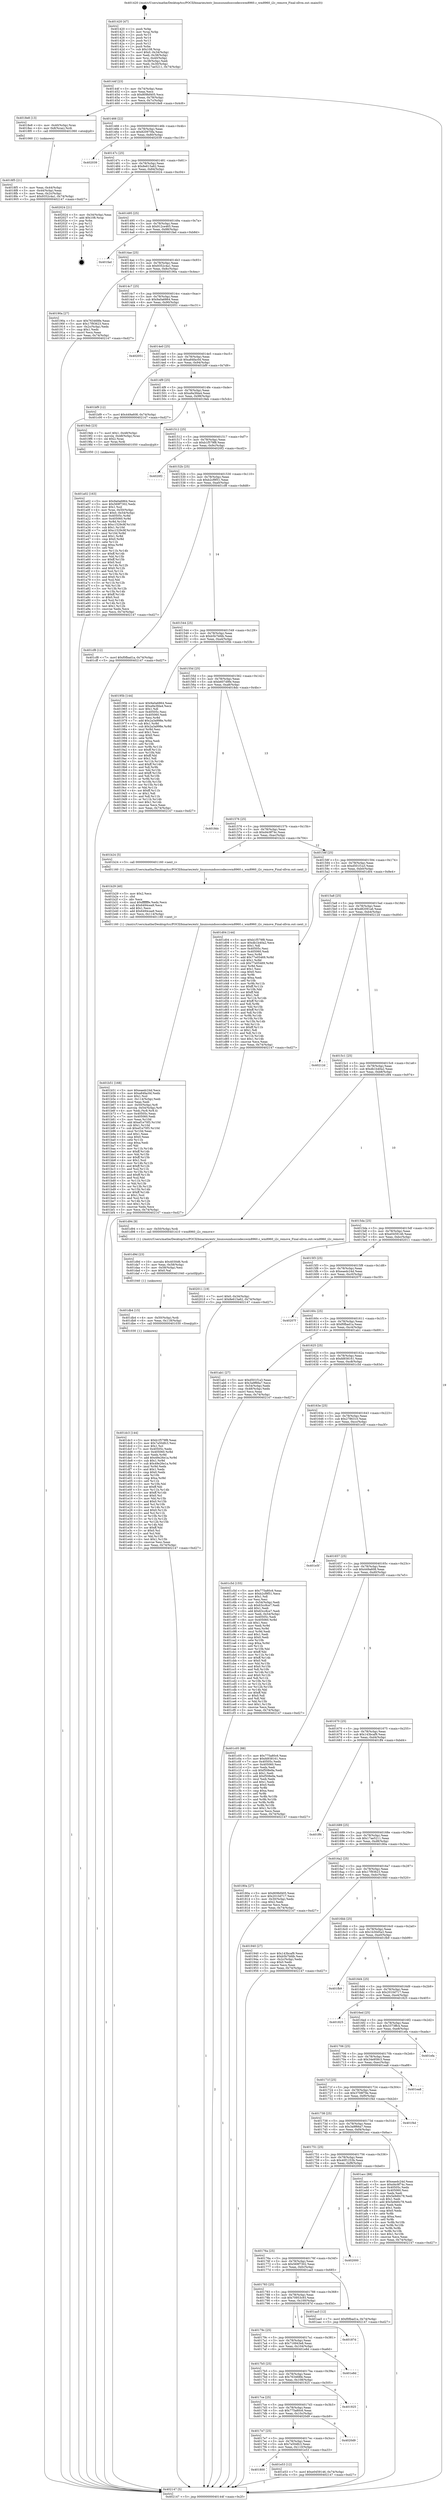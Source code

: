 digraph "0x401420" {
  label = "0x401420 (/mnt/c/Users/mathe/Desktop/tcc/POCII/binaries/extr_linuxsoundsoccodecswm8960.c_wm8960_i2c_remove_Final-ollvm.out::main(0))"
  labelloc = "t"
  node[shape=record]

  Entry [label="",width=0.3,height=0.3,shape=circle,fillcolor=black,style=filled]
  "0x40144f" [label="{
     0x40144f [23]\l
     | [instrs]\l
     &nbsp;&nbsp;0x40144f \<+3\>: mov -0x74(%rbp),%eax\l
     &nbsp;&nbsp;0x401452 \<+2\>: mov %eax,%ecx\l
     &nbsp;&nbsp;0x401454 \<+6\>: sub $0x809bf405,%ecx\l
     &nbsp;&nbsp;0x40145a \<+3\>: mov %eax,-0x78(%rbp)\l
     &nbsp;&nbsp;0x40145d \<+3\>: mov %ecx,-0x7c(%rbp)\l
     &nbsp;&nbsp;0x401460 \<+6\>: je 00000000004018e8 \<main+0x4c8\>\l
  }"]
  "0x4018e8" [label="{
     0x4018e8 [13]\l
     | [instrs]\l
     &nbsp;&nbsp;0x4018e8 \<+4\>: mov -0x40(%rbp),%rax\l
     &nbsp;&nbsp;0x4018ec \<+4\>: mov 0x8(%rax),%rdi\l
     &nbsp;&nbsp;0x4018f0 \<+5\>: call 0000000000401060 \<atoi@plt\>\l
     | [calls]\l
     &nbsp;&nbsp;0x401060 \{1\} (unknown)\l
  }"]
  "0x401466" [label="{
     0x401466 [22]\l
     | [instrs]\l
     &nbsp;&nbsp;0x401466 \<+5\>: jmp 000000000040146b \<main+0x4b\>\l
     &nbsp;&nbsp;0x40146b \<+3\>: mov -0x78(%rbp),%eax\l
     &nbsp;&nbsp;0x40146e \<+5\>: sub $0x820970fa,%eax\l
     &nbsp;&nbsp;0x401473 \<+3\>: mov %eax,-0x80(%rbp)\l
     &nbsp;&nbsp;0x401476 \<+6\>: je 0000000000402039 \<main+0xc19\>\l
  }"]
  Exit [label="",width=0.3,height=0.3,shape=circle,fillcolor=black,style=filled,peripheries=2]
  "0x402039" [label="{
     0x402039\l
  }", style=dashed]
  "0x40147c" [label="{
     0x40147c [25]\l
     | [instrs]\l
     &nbsp;&nbsp;0x40147c \<+5\>: jmp 0000000000401481 \<main+0x61\>\l
     &nbsp;&nbsp;0x401481 \<+3\>: mov -0x78(%rbp),%eax\l
     &nbsp;&nbsp;0x401484 \<+5\>: sub $0x8e615a62,%eax\l
     &nbsp;&nbsp;0x401489 \<+6\>: mov %eax,-0x84(%rbp)\l
     &nbsp;&nbsp;0x40148f \<+6\>: je 0000000000402024 \<main+0xc04\>\l
  }"]
  "0x401800" [label="{
     0x401800\l
  }", style=dashed]
  "0x402024" [label="{
     0x402024 [21]\l
     | [instrs]\l
     &nbsp;&nbsp;0x402024 \<+3\>: mov -0x34(%rbp),%eax\l
     &nbsp;&nbsp;0x402027 \<+7\>: add $0x108,%rsp\l
     &nbsp;&nbsp;0x40202e \<+1\>: pop %rbx\l
     &nbsp;&nbsp;0x40202f \<+2\>: pop %r12\l
     &nbsp;&nbsp;0x402031 \<+2\>: pop %r13\l
     &nbsp;&nbsp;0x402033 \<+2\>: pop %r14\l
     &nbsp;&nbsp;0x402035 \<+2\>: pop %r15\l
     &nbsp;&nbsp;0x402037 \<+1\>: pop %rbp\l
     &nbsp;&nbsp;0x402038 \<+1\>: ret\l
  }"]
  "0x401495" [label="{
     0x401495 [25]\l
     | [instrs]\l
     &nbsp;&nbsp;0x401495 \<+5\>: jmp 000000000040149a \<main+0x7a\>\l
     &nbsp;&nbsp;0x40149a \<+3\>: mov -0x78(%rbp),%eax\l
     &nbsp;&nbsp;0x40149d \<+5\>: sub $0x912ce465,%eax\l
     &nbsp;&nbsp;0x4014a2 \<+6\>: mov %eax,-0x88(%rbp)\l
     &nbsp;&nbsp;0x4014a8 \<+6\>: je 0000000000401fad \<main+0xb8d\>\l
  }"]
  "0x401e53" [label="{
     0x401e53 [12]\l
     | [instrs]\l
     &nbsp;&nbsp;0x401e53 \<+7\>: movl $0xe0459146,-0x74(%rbp)\l
     &nbsp;&nbsp;0x401e5a \<+5\>: jmp 0000000000402147 \<main+0xd27\>\l
  }"]
  "0x401fad" [label="{
     0x401fad\l
  }", style=dashed]
  "0x4014ae" [label="{
     0x4014ae [25]\l
     | [instrs]\l
     &nbsp;&nbsp;0x4014ae \<+5\>: jmp 00000000004014b3 \<main+0x93\>\l
     &nbsp;&nbsp;0x4014b3 \<+3\>: mov -0x78(%rbp),%eax\l
     &nbsp;&nbsp;0x4014b6 \<+5\>: sub $0x9352c4a1,%eax\l
     &nbsp;&nbsp;0x4014bb \<+6\>: mov %eax,-0x8c(%rbp)\l
     &nbsp;&nbsp;0x4014c1 \<+6\>: je 000000000040190a \<main+0x4ea\>\l
  }"]
  "0x4017e7" [label="{
     0x4017e7 [25]\l
     | [instrs]\l
     &nbsp;&nbsp;0x4017e7 \<+5\>: jmp 00000000004017ec \<main+0x3cc\>\l
     &nbsp;&nbsp;0x4017ec \<+3\>: mov -0x78(%rbp),%eax\l
     &nbsp;&nbsp;0x4017ef \<+5\>: sub $0x7a50dfc3,%eax\l
     &nbsp;&nbsp;0x4017f4 \<+6\>: mov %eax,-0x110(%rbp)\l
     &nbsp;&nbsp;0x4017fa \<+6\>: je 0000000000401e53 \<main+0xa33\>\l
  }"]
  "0x40190a" [label="{
     0x40190a [27]\l
     | [instrs]\l
     &nbsp;&nbsp;0x40190a \<+5\>: mov $0x763468fe,%eax\l
     &nbsp;&nbsp;0x40190f \<+5\>: mov $0x17f93623,%ecx\l
     &nbsp;&nbsp;0x401914 \<+3\>: mov -0x2c(%rbp),%edx\l
     &nbsp;&nbsp;0x401917 \<+3\>: cmp $0x1,%edx\l
     &nbsp;&nbsp;0x40191a \<+3\>: cmovl %ecx,%eax\l
     &nbsp;&nbsp;0x40191d \<+3\>: mov %eax,-0x74(%rbp)\l
     &nbsp;&nbsp;0x401920 \<+5\>: jmp 0000000000402147 \<main+0xd27\>\l
  }"]
  "0x4014c7" [label="{
     0x4014c7 [25]\l
     | [instrs]\l
     &nbsp;&nbsp;0x4014c7 \<+5\>: jmp 00000000004014cc \<main+0xac\>\l
     &nbsp;&nbsp;0x4014cc \<+3\>: mov -0x78(%rbp),%eax\l
     &nbsp;&nbsp;0x4014cf \<+5\>: sub $0x9a0a6864,%eax\l
     &nbsp;&nbsp;0x4014d4 \<+6\>: mov %eax,-0x90(%rbp)\l
     &nbsp;&nbsp;0x4014da \<+6\>: je 0000000000402051 \<main+0xc31\>\l
  }"]
  "0x4020d9" [label="{
     0x4020d9\l
  }", style=dashed]
  "0x402051" [label="{
     0x402051\l
  }", style=dashed]
  "0x4014e0" [label="{
     0x4014e0 [25]\l
     | [instrs]\l
     &nbsp;&nbsp;0x4014e0 \<+5\>: jmp 00000000004014e5 \<main+0xc5\>\l
     &nbsp;&nbsp;0x4014e5 \<+3\>: mov -0x78(%rbp),%eax\l
     &nbsp;&nbsp;0x4014e8 \<+5\>: sub $0xa84fac0d,%eax\l
     &nbsp;&nbsp;0x4014ed \<+6\>: mov %eax,-0x94(%rbp)\l
     &nbsp;&nbsp;0x4014f3 \<+6\>: je 0000000000401bf9 \<main+0x7d9\>\l
  }"]
  "0x4017ce" [label="{
     0x4017ce [25]\l
     | [instrs]\l
     &nbsp;&nbsp;0x4017ce \<+5\>: jmp 00000000004017d3 \<main+0x3b3\>\l
     &nbsp;&nbsp;0x4017d3 \<+3\>: mov -0x78(%rbp),%eax\l
     &nbsp;&nbsp;0x4017d6 \<+5\>: sub $0x775a80c6,%eax\l
     &nbsp;&nbsp;0x4017db \<+6\>: mov %eax,-0x10c(%rbp)\l
     &nbsp;&nbsp;0x4017e1 \<+6\>: je 00000000004020d9 \<main+0xcb9\>\l
  }"]
  "0x401bf9" [label="{
     0x401bf9 [12]\l
     | [instrs]\l
     &nbsp;&nbsp;0x401bf9 \<+7\>: movl $0x449a608,-0x74(%rbp)\l
     &nbsp;&nbsp;0x401c00 \<+5\>: jmp 0000000000402147 \<main+0xd27\>\l
  }"]
  "0x4014f9" [label="{
     0x4014f9 [25]\l
     | [instrs]\l
     &nbsp;&nbsp;0x4014f9 \<+5\>: jmp 00000000004014fe \<main+0xde\>\l
     &nbsp;&nbsp;0x4014fe \<+3\>: mov -0x78(%rbp),%eax\l
     &nbsp;&nbsp;0x401501 \<+5\>: sub $0xa9a3fda4,%eax\l
     &nbsp;&nbsp;0x401506 \<+6\>: mov %eax,-0x98(%rbp)\l
     &nbsp;&nbsp;0x40150c \<+6\>: je 00000000004019eb \<main+0x5cb\>\l
  }"]
  "0x401925" [label="{
     0x401925\l
  }", style=dashed]
  "0x4019eb" [label="{
     0x4019eb [23]\l
     | [instrs]\l
     &nbsp;&nbsp;0x4019eb \<+7\>: movl $0x1,-0x48(%rbp)\l
     &nbsp;&nbsp;0x4019f2 \<+4\>: movslq -0x48(%rbp),%rax\l
     &nbsp;&nbsp;0x4019f6 \<+4\>: shl $0x2,%rax\l
     &nbsp;&nbsp;0x4019fa \<+3\>: mov %rax,%rdi\l
     &nbsp;&nbsp;0x4019fd \<+5\>: call 0000000000401050 \<malloc@plt\>\l
     | [calls]\l
     &nbsp;&nbsp;0x401050 \{1\} (unknown)\l
  }"]
  "0x401512" [label="{
     0x401512 [25]\l
     | [instrs]\l
     &nbsp;&nbsp;0x401512 \<+5\>: jmp 0000000000401517 \<main+0xf7\>\l
     &nbsp;&nbsp;0x401517 \<+3\>: mov -0x78(%rbp),%eax\l
     &nbsp;&nbsp;0x40151a \<+5\>: sub $0xb1f579f8,%eax\l
     &nbsp;&nbsp;0x40151f \<+6\>: mov %eax,-0x9c(%rbp)\l
     &nbsp;&nbsp;0x401525 \<+6\>: je 00000000004020f2 \<main+0xcd2\>\l
  }"]
  "0x4017b5" [label="{
     0x4017b5 [25]\l
     | [instrs]\l
     &nbsp;&nbsp;0x4017b5 \<+5\>: jmp 00000000004017ba \<main+0x39a\>\l
     &nbsp;&nbsp;0x4017ba \<+3\>: mov -0x78(%rbp),%eax\l
     &nbsp;&nbsp;0x4017bd \<+5\>: sub $0x763468fe,%eax\l
     &nbsp;&nbsp;0x4017c2 \<+6\>: mov %eax,-0x108(%rbp)\l
     &nbsp;&nbsp;0x4017c8 \<+6\>: je 0000000000401925 \<main+0x505\>\l
  }"]
  "0x4020f2" [label="{
     0x4020f2\l
  }", style=dashed]
  "0x40152b" [label="{
     0x40152b [25]\l
     | [instrs]\l
     &nbsp;&nbsp;0x40152b \<+5\>: jmp 0000000000401530 \<main+0x110\>\l
     &nbsp;&nbsp;0x401530 \<+3\>: mov -0x78(%rbp),%eax\l
     &nbsp;&nbsp;0x401533 \<+5\>: sub $0xb2cf9f51,%eax\l
     &nbsp;&nbsp;0x401538 \<+6\>: mov %eax,-0xa0(%rbp)\l
     &nbsp;&nbsp;0x40153e \<+6\>: je 0000000000401cf8 \<main+0x8d8\>\l
  }"]
  "0x401e8d" [label="{
     0x401e8d\l
  }", style=dashed]
  "0x401cf8" [label="{
     0x401cf8 [12]\l
     | [instrs]\l
     &nbsp;&nbsp;0x401cf8 \<+7\>: movl $0xf0fbad1a,-0x74(%rbp)\l
     &nbsp;&nbsp;0x401cff \<+5\>: jmp 0000000000402147 \<main+0xd27\>\l
  }"]
  "0x401544" [label="{
     0x401544 [25]\l
     | [instrs]\l
     &nbsp;&nbsp;0x401544 \<+5\>: jmp 0000000000401549 \<main+0x129\>\l
     &nbsp;&nbsp;0x401549 \<+3\>: mov -0x78(%rbp),%eax\l
     &nbsp;&nbsp;0x40154c \<+5\>: sub $0xb5b7bfdb,%eax\l
     &nbsp;&nbsp;0x401551 \<+6\>: mov %eax,-0xa4(%rbp)\l
     &nbsp;&nbsp;0x401557 \<+6\>: je 000000000040195b \<main+0x53b\>\l
  }"]
  "0x40179c" [label="{
     0x40179c [25]\l
     | [instrs]\l
     &nbsp;&nbsp;0x40179c \<+5\>: jmp 00000000004017a1 \<main+0x381\>\l
     &nbsp;&nbsp;0x4017a1 \<+3\>: mov -0x78(%rbp),%eax\l
     &nbsp;&nbsp;0x4017a4 \<+5\>: sub $0x716943e8,%eax\l
     &nbsp;&nbsp;0x4017a9 \<+6\>: mov %eax,-0x104(%rbp)\l
     &nbsp;&nbsp;0x4017af \<+6\>: je 0000000000401e8d \<main+0xa6d\>\l
  }"]
  "0x40195b" [label="{
     0x40195b [144]\l
     | [instrs]\l
     &nbsp;&nbsp;0x40195b \<+5\>: mov $0x9a0a6864,%eax\l
     &nbsp;&nbsp;0x401960 \<+5\>: mov $0xa9a3fda4,%ecx\l
     &nbsp;&nbsp;0x401965 \<+2\>: mov $0x1,%dl\l
     &nbsp;&nbsp;0x401967 \<+7\>: mov 0x40505c,%esi\l
     &nbsp;&nbsp;0x40196e \<+7\>: mov 0x405060,%edi\l
     &nbsp;&nbsp;0x401975 \<+3\>: mov %esi,%r8d\l
     &nbsp;&nbsp;0x401978 \<+7\>: add $0x2a3a998e,%r8d\l
     &nbsp;&nbsp;0x40197f \<+4\>: sub $0x1,%r8d\l
     &nbsp;&nbsp;0x401983 \<+7\>: sub $0x2a3a998e,%r8d\l
     &nbsp;&nbsp;0x40198a \<+4\>: imul %r8d,%esi\l
     &nbsp;&nbsp;0x40198e \<+3\>: and $0x1,%esi\l
     &nbsp;&nbsp;0x401991 \<+3\>: cmp $0x0,%esi\l
     &nbsp;&nbsp;0x401994 \<+4\>: sete %r9b\l
     &nbsp;&nbsp;0x401998 \<+3\>: cmp $0xa,%edi\l
     &nbsp;&nbsp;0x40199b \<+4\>: setl %r10b\l
     &nbsp;&nbsp;0x40199f \<+3\>: mov %r9b,%r11b\l
     &nbsp;&nbsp;0x4019a2 \<+4\>: xor $0xff,%r11b\l
     &nbsp;&nbsp;0x4019a6 \<+3\>: mov %r10b,%bl\l
     &nbsp;&nbsp;0x4019a9 \<+3\>: xor $0xff,%bl\l
     &nbsp;&nbsp;0x4019ac \<+3\>: xor $0x1,%dl\l
     &nbsp;&nbsp;0x4019af \<+3\>: mov %r11b,%r14b\l
     &nbsp;&nbsp;0x4019b2 \<+4\>: and $0xff,%r14b\l
     &nbsp;&nbsp;0x4019b6 \<+3\>: and %dl,%r9b\l
     &nbsp;&nbsp;0x4019b9 \<+3\>: mov %bl,%r15b\l
     &nbsp;&nbsp;0x4019bc \<+4\>: and $0xff,%r15b\l
     &nbsp;&nbsp;0x4019c0 \<+3\>: and %dl,%r10b\l
     &nbsp;&nbsp;0x4019c3 \<+3\>: or %r9b,%r14b\l
     &nbsp;&nbsp;0x4019c6 \<+3\>: or %r10b,%r15b\l
     &nbsp;&nbsp;0x4019c9 \<+3\>: xor %r15b,%r14b\l
     &nbsp;&nbsp;0x4019cc \<+3\>: or %bl,%r11b\l
     &nbsp;&nbsp;0x4019cf \<+4\>: xor $0xff,%r11b\l
     &nbsp;&nbsp;0x4019d3 \<+3\>: or $0x1,%dl\l
     &nbsp;&nbsp;0x4019d6 \<+3\>: and %dl,%r11b\l
     &nbsp;&nbsp;0x4019d9 \<+3\>: or %r11b,%r14b\l
     &nbsp;&nbsp;0x4019dc \<+4\>: test $0x1,%r14b\l
     &nbsp;&nbsp;0x4019e0 \<+3\>: cmovne %ecx,%eax\l
     &nbsp;&nbsp;0x4019e3 \<+3\>: mov %eax,-0x74(%rbp)\l
     &nbsp;&nbsp;0x4019e6 \<+5\>: jmp 0000000000402147 \<main+0xd27\>\l
  }"]
  "0x40155d" [label="{
     0x40155d [25]\l
     | [instrs]\l
     &nbsp;&nbsp;0x40155d \<+5\>: jmp 0000000000401562 \<main+0x142\>\l
     &nbsp;&nbsp;0x401562 \<+3\>: mov -0x78(%rbp),%eax\l
     &nbsp;&nbsp;0x401565 \<+5\>: sub $0xb607d9fe,%eax\l
     &nbsp;&nbsp;0x40156a \<+6\>: mov %eax,-0xa8(%rbp)\l
     &nbsp;&nbsp;0x401570 \<+6\>: je 00000000004018dc \<main+0x4bc\>\l
  }"]
  "0x40187d" [label="{
     0x40187d\l
  }", style=dashed]
  "0x4018dc" [label="{
     0x4018dc\l
  }", style=dashed]
  "0x401576" [label="{
     0x401576 [25]\l
     | [instrs]\l
     &nbsp;&nbsp;0x401576 \<+5\>: jmp 000000000040157b \<main+0x15b\>\l
     &nbsp;&nbsp;0x40157b \<+3\>: mov -0x78(%rbp),%eax\l
     &nbsp;&nbsp;0x40157e \<+5\>: sub $0xd4c9f74c,%eax\l
     &nbsp;&nbsp;0x401583 \<+6\>: mov %eax,-0xac(%rbp)\l
     &nbsp;&nbsp;0x401589 \<+6\>: je 0000000000401b24 \<main+0x704\>\l
  }"]
  "0x401dc3" [label="{
     0x401dc3 [144]\l
     | [instrs]\l
     &nbsp;&nbsp;0x401dc3 \<+5\>: mov $0xb1f579f8,%eax\l
     &nbsp;&nbsp;0x401dc8 \<+5\>: mov $0x7a50dfc3,%esi\l
     &nbsp;&nbsp;0x401dcd \<+2\>: mov $0x1,%cl\l
     &nbsp;&nbsp;0x401dcf \<+7\>: mov 0x40505c,%edx\l
     &nbsp;&nbsp;0x401dd6 \<+8\>: mov 0x405060,%r8d\l
     &nbsp;&nbsp;0x401dde \<+3\>: mov %edx,%r9d\l
     &nbsp;&nbsp;0x401de1 \<+7\>: add $0x49e26e1a,%r9d\l
     &nbsp;&nbsp;0x401de8 \<+4\>: sub $0x1,%r9d\l
     &nbsp;&nbsp;0x401dec \<+7\>: sub $0x49e26e1a,%r9d\l
     &nbsp;&nbsp;0x401df3 \<+4\>: imul %r9d,%edx\l
     &nbsp;&nbsp;0x401df7 \<+3\>: and $0x1,%edx\l
     &nbsp;&nbsp;0x401dfa \<+3\>: cmp $0x0,%edx\l
     &nbsp;&nbsp;0x401dfd \<+4\>: sete %r10b\l
     &nbsp;&nbsp;0x401e01 \<+4\>: cmp $0xa,%r8d\l
     &nbsp;&nbsp;0x401e05 \<+4\>: setl %r11b\l
     &nbsp;&nbsp;0x401e09 \<+3\>: mov %r10b,%bl\l
     &nbsp;&nbsp;0x401e0c \<+3\>: xor $0xff,%bl\l
     &nbsp;&nbsp;0x401e0f \<+3\>: mov %r11b,%r14b\l
     &nbsp;&nbsp;0x401e12 \<+4\>: xor $0xff,%r14b\l
     &nbsp;&nbsp;0x401e16 \<+3\>: xor $0x0,%cl\l
     &nbsp;&nbsp;0x401e19 \<+3\>: mov %bl,%r15b\l
     &nbsp;&nbsp;0x401e1c \<+4\>: and $0x0,%r15b\l
     &nbsp;&nbsp;0x401e20 \<+3\>: and %cl,%r10b\l
     &nbsp;&nbsp;0x401e23 \<+3\>: mov %r14b,%r12b\l
     &nbsp;&nbsp;0x401e26 \<+4\>: and $0x0,%r12b\l
     &nbsp;&nbsp;0x401e2a \<+3\>: and %cl,%r11b\l
     &nbsp;&nbsp;0x401e2d \<+3\>: or %r10b,%r15b\l
     &nbsp;&nbsp;0x401e30 \<+3\>: or %r11b,%r12b\l
     &nbsp;&nbsp;0x401e33 \<+3\>: xor %r12b,%r15b\l
     &nbsp;&nbsp;0x401e36 \<+3\>: or %r14b,%bl\l
     &nbsp;&nbsp;0x401e39 \<+3\>: xor $0xff,%bl\l
     &nbsp;&nbsp;0x401e3c \<+3\>: or $0x0,%cl\l
     &nbsp;&nbsp;0x401e3f \<+2\>: and %cl,%bl\l
     &nbsp;&nbsp;0x401e41 \<+3\>: or %bl,%r15b\l
     &nbsp;&nbsp;0x401e44 \<+4\>: test $0x1,%r15b\l
     &nbsp;&nbsp;0x401e48 \<+3\>: cmovne %esi,%eax\l
     &nbsp;&nbsp;0x401e4b \<+3\>: mov %eax,-0x74(%rbp)\l
     &nbsp;&nbsp;0x401e4e \<+5\>: jmp 0000000000402147 \<main+0xd27\>\l
  }"]
  "0x401b24" [label="{
     0x401b24 [5]\l
     | [instrs]\l
     &nbsp;&nbsp;0x401b24 \<+5\>: call 0000000000401160 \<next_i\>\l
     | [calls]\l
     &nbsp;&nbsp;0x401160 \{1\} (/mnt/c/Users/mathe/Desktop/tcc/POCII/binaries/extr_linuxsoundsoccodecswm8960.c_wm8960_i2c_remove_Final-ollvm.out::next_i)\l
  }"]
  "0x40158f" [label="{
     0x40158f [25]\l
     | [instrs]\l
     &nbsp;&nbsp;0x40158f \<+5\>: jmp 0000000000401594 \<main+0x174\>\l
     &nbsp;&nbsp;0x401594 \<+3\>: mov -0x78(%rbp),%eax\l
     &nbsp;&nbsp;0x401597 \<+5\>: sub $0xd501f1a3,%eax\l
     &nbsp;&nbsp;0x40159c \<+6\>: mov %eax,-0xb0(%rbp)\l
     &nbsp;&nbsp;0x4015a2 \<+6\>: je 0000000000401d04 \<main+0x8e4\>\l
  }"]
  "0x401db4" [label="{
     0x401db4 [15]\l
     | [instrs]\l
     &nbsp;&nbsp;0x401db4 \<+4\>: mov -0x50(%rbp),%rdi\l
     &nbsp;&nbsp;0x401db8 \<+6\>: mov %eax,-0x118(%rbp)\l
     &nbsp;&nbsp;0x401dbe \<+5\>: call 0000000000401030 \<free@plt\>\l
     | [calls]\l
     &nbsp;&nbsp;0x401030 \{1\} (unknown)\l
  }"]
  "0x401d04" [label="{
     0x401d04 [144]\l
     | [instrs]\l
     &nbsp;&nbsp;0x401d04 \<+5\>: mov $0xb1f579f8,%eax\l
     &nbsp;&nbsp;0x401d09 \<+5\>: mov $0xdb1b40a2,%ecx\l
     &nbsp;&nbsp;0x401d0e \<+2\>: mov $0x1,%dl\l
     &nbsp;&nbsp;0x401d10 \<+7\>: mov 0x40505c,%esi\l
     &nbsp;&nbsp;0x401d17 \<+7\>: mov 0x405060,%edi\l
     &nbsp;&nbsp;0x401d1e \<+3\>: mov %esi,%r8d\l
     &nbsp;&nbsp;0x401d21 \<+7\>: add $0x77e05469,%r8d\l
     &nbsp;&nbsp;0x401d28 \<+4\>: sub $0x1,%r8d\l
     &nbsp;&nbsp;0x401d2c \<+7\>: sub $0x77e05469,%r8d\l
     &nbsp;&nbsp;0x401d33 \<+4\>: imul %r8d,%esi\l
     &nbsp;&nbsp;0x401d37 \<+3\>: and $0x1,%esi\l
     &nbsp;&nbsp;0x401d3a \<+3\>: cmp $0x0,%esi\l
     &nbsp;&nbsp;0x401d3d \<+4\>: sete %r9b\l
     &nbsp;&nbsp;0x401d41 \<+3\>: cmp $0xa,%edi\l
     &nbsp;&nbsp;0x401d44 \<+4\>: setl %r10b\l
     &nbsp;&nbsp;0x401d48 \<+3\>: mov %r9b,%r11b\l
     &nbsp;&nbsp;0x401d4b \<+4\>: xor $0xff,%r11b\l
     &nbsp;&nbsp;0x401d4f \<+3\>: mov %r10b,%bl\l
     &nbsp;&nbsp;0x401d52 \<+3\>: xor $0xff,%bl\l
     &nbsp;&nbsp;0x401d55 \<+3\>: xor $0x1,%dl\l
     &nbsp;&nbsp;0x401d58 \<+3\>: mov %r11b,%r14b\l
     &nbsp;&nbsp;0x401d5b \<+4\>: and $0xff,%r14b\l
     &nbsp;&nbsp;0x401d5f \<+3\>: and %dl,%r9b\l
     &nbsp;&nbsp;0x401d62 \<+3\>: mov %bl,%r15b\l
     &nbsp;&nbsp;0x401d65 \<+4\>: and $0xff,%r15b\l
     &nbsp;&nbsp;0x401d69 \<+3\>: and %dl,%r10b\l
     &nbsp;&nbsp;0x401d6c \<+3\>: or %r9b,%r14b\l
     &nbsp;&nbsp;0x401d6f \<+3\>: or %r10b,%r15b\l
     &nbsp;&nbsp;0x401d72 \<+3\>: xor %r15b,%r14b\l
     &nbsp;&nbsp;0x401d75 \<+3\>: or %bl,%r11b\l
     &nbsp;&nbsp;0x401d78 \<+4\>: xor $0xff,%r11b\l
     &nbsp;&nbsp;0x401d7c \<+3\>: or $0x1,%dl\l
     &nbsp;&nbsp;0x401d7f \<+3\>: and %dl,%r11b\l
     &nbsp;&nbsp;0x401d82 \<+3\>: or %r11b,%r14b\l
     &nbsp;&nbsp;0x401d85 \<+4\>: test $0x1,%r14b\l
     &nbsp;&nbsp;0x401d89 \<+3\>: cmovne %ecx,%eax\l
     &nbsp;&nbsp;0x401d8c \<+3\>: mov %eax,-0x74(%rbp)\l
     &nbsp;&nbsp;0x401d8f \<+5\>: jmp 0000000000402147 \<main+0xd27\>\l
  }"]
  "0x4015a8" [label="{
     0x4015a8 [25]\l
     | [instrs]\l
     &nbsp;&nbsp;0x4015a8 \<+5\>: jmp 00000000004015ad \<main+0x18d\>\l
     &nbsp;&nbsp;0x4015ad \<+3\>: mov -0x78(%rbp),%eax\l
     &nbsp;&nbsp;0x4015b0 \<+5\>: sub $0xd82091a6,%eax\l
     &nbsp;&nbsp;0x4015b5 \<+6\>: mov %eax,-0xb4(%rbp)\l
     &nbsp;&nbsp;0x4015bb \<+6\>: je 000000000040212d \<main+0xd0d\>\l
  }"]
  "0x401d9d" [label="{
     0x401d9d [23]\l
     | [instrs]\l
     &nbsp;&nbsp;0x401d9d \<+10\>: movabs $0x4030d6,%rdi\l
     &nbsp;&nbsp;0x401da7 \<+3\>: mov %eax,-0x58(%rbp)\l
     &nbsp;&nbsp;0x401daa \<+3\>: mov -0x58(%rbp),%esi\l
     &nbsp;&nbsp;0x401dad \<+2\>: mov $0x0,%al\l
     &nbsp;&nbsp;0x401daf \<+5\>: call 0000000000401040 \<printf@plt\>\l
     | [calls]\l
     &nbsp;&nbsp;0x401040 \{1\} (unknown)\l
  }"]
  "0x40212d" [label="{
     0x40212d\l
  }", style=dashed]
  "0x4015c1" [label="{
     0x4015c1 [25]\l
     | [instrs]\l
     &nbsp;&nbsp;0x4015c1 \<+5\>: jmp 00000000004015c6 \<main+0x1a6\>\l
     &nbsp;&nbsp;0x4015c6 \<+3\>: mov -0x78(%rbp),%eax\l
     &nbsp;&nbsp;0x4015c9 \<+5\>: sub $0xdb1b40a2,%eax\l
     &nbsp;&nbsp;0x4015ce \<+6\>: mov %eax,-0xb8(%rbp)\l
     &nbsp;&nbsp;0x4015d4 \<+6\>: je 0000000000401d94 \<main+0x974\>\l
  }"]
  "0x401b51" [label="{
     0x401b51 [168]\l
     | [instrs]\l
     &nbsp;&nbsp;0x401b51 \<+5\>: mov $0xeaedc24d,%ecx\l
     &nbsp;&nbsp;0x401b56 \<+5\>: mov $0xa84fac0d,%edx\l
     &nbsp;&nbsp;0x401b5b \<+3\>: mov $0x1,%sil\l
     &nbsp;&nbsp;0x401b5e \<+6\>: mov -0x114(%rbp),%edi\l
     &nbsp;&nbsp;0x401b64 \<+3\>: imul %eax,%edi\l
     &nbsp;&nbsp;0x401b67 \<+4\>: mov -0x50(%rbp),%r8\l
     &nbsp;&nbsp;0x401b6b \<+4\>: movslq -0x54(%rbp),%r9\l
     &nbsp;&nbsp;0x401b6f \<+4\>: mov %edi,(%r8,%r9,4)\l
     &nbsp;&nbsp;0x401b73 \<+7\>: mov 0x40505c,%eax\l
     &nbsp;&nbsp;0x401b7a \<+7\>: mov 0x405060,%edi\l
     &nbsp;&nbsp;0x401b81 \<+3\>: mov %eax,%r10d\l
     &nbsp;&nbsp;0x401b84 \<+7\>: add $0xef1e70f3,%r10d\l
     &nbsp;&nbsp;0x401b8b \<+4\>: sub $0x1,%r10d\l
     &nbsp;&nbsp;0x401b8f \<+7\>: sub $0xef1e70f3,%r10d\l
     &nbsp;&nbsp;0x401b96 \<+4\>: imul %r10d,%eax\l
     &nbsp;&nbsp;0x401b9a \<+3\>: and $0x1,%eax\l
     &nbsp;&nbsp;0x401b9d \<+3\>: cmp $0x0,%eax\l
     &nbsp;&nbsp;0x401ba0 \<+4\>: sete %r11b\l
     &nbsp;&nbsp;0x401ba4 \<+3\>: cmp $0xa,%edi\l
     &nbsp;&nbsp;0x401ba7 \<+3\>: setl %bl\l
     &nbsp;&nbsp;0x401baa \<+3\>: mov %r11b,%r14b\l
     &nbsp;&nbsp;0x401bad \<+4\>: xor $0xff,%r14b\l
     &nbsp;&nbsp;0x401bb1 \<+3\>: mov %bl,%r15b\l
     &nbsp;&nbsp;0x401bb4 \<+4\>: xor $0xff,%r15b\l
     &nbsp;&nbsp;0x401bb8 \<+4\>: xor $0x1,%sil\l
     &nbsp;&nbsp;0x401bbc \<+3\>: mov %r14b,%r12b\l
     &nbsp;&nbsp;0x401bbf \<+4\>: and $0xff,%r12b\l
     &nbsp;&nbsp;0x401bc3 \<+3\>: and %sil,%r11b\l
     &nbsp;&nbsp;0x401bc6 \<+3\>: mov %r15b,%r13b\l
     &nbsp;&nbsp;0x401bc9 \<+4\>: and $0xff,%r13b\l
     &nbsp;&nbsp;0x401bcd \<+3\>: and %sil,%bl\l
     &nbsp;&nbsp;0x401bd0 \<+3\>: or %r11b,%r12b\l
     &nbsp;&nbsp;0x401bd3 \<+3\>: or %bl,%r13b\l
     &nbsp;&nbsp;0x401bd6 \<+3\>: xor %r13b,%r12b\l
     &nbsp;&nbsp;0x401bd9 \<+3\>: or %r15b,%r14b\l
     &nbsp;&nbsp;0x401bdc \<+4\>: xor $0xff,%r14b\l
     &nbsp;&nbsp;0x401be0 \<+4\>: or $0x1,%sil\l
     &nbsp;&nbsp;0x401be4 \<+3\>: and %sil,%r14b\l
     &nbsp;&nbsp;0x401be7 \<+3\>: or %r14b,%r12b\l
     &nbsp;&nbsp;0x401bea \<+4\>: test $0x1,%r12b\l
     &nbsp;&nbsp;0x401bee \<+3\>: cmovne %edx,%ecx\l
     &nbsp;&nbsp;0x401bf1 \<+3\>: mov %ecx,-0x74(%rbp)\l
     &nbsp;&nbsp;0x401bf4 \<+5\>: jmp 0000000000402147 \<main+0xd27\>\l
  }"]
  "0x401d94" [label="{
     0x401d94 [9]\l
     | [instrs]\l
     &nbsp;&nbsp;0x401d94 \<+4\>: mov -0x50(%rbp),%rdi\l
     &nbsp;&nbsp;0x401d98 \<+5\>: call 0000000000401410 \<wm8960_i2c_remove\>\l
     | [calls]\l
     &nbsp;&nbsp;0x401410 \{1\} (/mnt/c/Users/mathe/Desktop/tcc/POCII/binaries/extr_linuxsoundsoccodecswm8960.c_wm8960_i2c_remove_Final-ollvm.out::wm8960_i2c_remove)\l
  }"]
  "0x4015da" [label="{
     0x4015da [25]\l
     | [instrs]\l
     &nbsp;&nbsp;0x4015da \<+5\>: jmp 00000000004015df \<main+0x1bf\>\l
     &nbsp;&nbsp;0x4015df \<+3\>: mov -0x78(%rbp),%eax\l
     &nbsp;&nbsp;0x4015e2 \<+5\>: sub $0xe0459146,%eax\l
     &nbsp;&nbsp;0x4015e7 \<+6\>: mov %eax,-0xbc(%rbp)\l
     &nbsp;&nbsp;0x4015ed \<+6\>: je 0000000000402011 \<main+0xbf1\>\l
  }"]
  "0x401b29" [label="{
     0x401b29 [40]\l
     | [instrs]\l
     &nbsp;&nbsp;0x401b29 \<+5\>: mov $0x2,%ecx\l
     &nbsp;&nbsp;0x401b2e \<+1\>: cltd\l
     &nbsp;&nbsp;0x401b2f \<+2\>: idiv %ecx\l
     &nbsp;&nbsp;0x401b31 \<+6\>: imul $0xfffffffe,%edx,%ecx\l
     &nbsp;&nbsp;0x401b37 \<+6\>: sub $0x6494cea9,%ecx\l
     &nbsp;&nbsp;0x401b3d \<+3\>: add $0x1,%ecx\l
     &nbsp;&nbsp;0x401b40 \<+6\>: add $0x6494cea9,%ecx\l
     &nbsp;&nbsp;0x401b46 \<+6\>: mov %ecx,-0x114(%rbp)\l
     &nbsp;&nbsp;0x401b4c \<+5\>: call 0000000000401160 \<next_i\>\l
     | [calls]\l
     &nbsp;&nbsp;0x401160 \{1\} (/mnt/c/Users/mathe/Desktop/tcc/POCII/binaries/extr_linuxsoundsoccodecswm8960.c_wm8960_i2c_remove_Final-ollvm.out::next_i)\l
  }"]
  "0x402011" [label="{
     0x402011 [19]\l
     | [instrs]\l
     &nbsp;&nbsp;0x402011 \<+7\>: movl $0x0,-0x34(%rbp)\l
     &nbsp;&nbsp;0x402018 \<+7\>: movl $0x8e615a62,-0x74(%rbp)\l
     &nbsp;&nbsp;0x40201f \<+5\>: jmp 0000000000402147 \<main+0xd27\>\l
  }"]
  "0x4015f3" [label="{
     0x4015f3 [25]\l
     | [instrs]\l
     &nbsp;&nbsp;0x4015f3 \<+5\>: jmp 00000000004015f8 \<main+0x1d8\>\l
     &nbsp;&nbsp;0x4015f8 \<+3\>: mov -0x78(%rbp),%eax\l
     &nbsp;&nbsp;0x4015fb \<+5\>: sub $0xeaedc24d,%eax\l
     &nbsp;&nbsp;0x401600 \<+6\>: mov %eax,-0xc0(%rbp)\l
     &nbsp;&nbsp;0x401606 \<+6\>: je 000000000040207f \<main+0xc5f\>\l
  }"]
  "0x401783" [label="{
     0x401783 [25]\l
     | [instrs]\l
     &nbsp;&nbsp;0x401783 \<+5\>: jmp 0000000000401788 \<main+0x368\>\l
     &nbsp;&nbsp;0x401788 \<+3\>: mov -0x78(%rbp),%eax\l
     &nbsp;&nbsp;0x40178b \<+5\>: sub $0x70953c93,%eax\l
     &nbsp;&nbsp;0x401790 \<+6\>: mov %eax,-0x100(%rbp)\l
     &nbsp;&nbsp;0x401796 \<+6\>: je 000000000040187d \<main+0x45d\>\l
  }"]
  "0x40207f" [label="{
     0x40207f\l
  }", style=dashed]
  "0x40160c" [label="{
     0x40160c [25]\l
     | [instrs]\l
     &nbsp;&nbsp;0x40160c \<+5\>: jmp 0000000000401611 \<main+0x1f1\>\l
     &nbsp;&nbsp;0x401611 \<+3\>: mov -0x78(%rbp),%eax\l
     &nbsp;&nbsp;0x401614 \<+5\>: sub $0xf0fbad1a,%eax\l
     &nbsp;&nbsp;0x401619 \<+6\>: mov %eax,-0xc4(%rbp)\l
     &nbsp;&nbsp;0x40161f \<+6\>: je 0000000000401ab1 \<main+0x691\>\l
  }"]
  "0x401aa5" [label="{
     0x401aa5 [12]\l
     | [instrs]\l
     &nbsp;&nbsp;0x401aa5 \<+7\>: movl $0xf0fbad1a,-0x74(%rbp)\l
     &nbsp;&nbsp;0x401aac \<+5\>: jmp 0000000000402147 \<main+0xd27\>\l
  }"]
  "0x401ab1" [label="{
     0x401ab1 [27]\l
     | [instrs]\l
     &nbsp;&nbsp;0x401ab1 \<+5\>: mov $0xd501f1a3,%eax\l
     &nbsp;&nbsp;0x401ab6 \<+5\>: mov $0x3a9f66a7,%ecx\l
     &nbsp;&nbsp;0x401abb \<+3\>: mov -0x54(%rbp),%edx\l
     &nbsp;&nbsp;0x401abe \<+3\>: cmp -0x48(%rbp),%edx\l
     &nbsp;&nbsp;0x401ac1 \<+3\>: cmovl %ecx,%eax\l
     &nbsp;&nbsp;0x401ac4 \<+3\>: mov %eax,-0x74(%rbp)\l
     &nbsp;&nbsp;0x401ac7 \<+5\>: jmp 0000000000402147 \<main+0xd27\>\l
  }"]
  "0x401625" [label="{
     0x401625 [25]\l
     | [instrs]\l
     &nbsp;&nbsp;0x401625 \<+5\>: jmp 000000000040162a \<main+0x20a\>\l
     &nbsp;&nbsp;0x40162a \<+3\>: mov -0x78(%rbp),%eax\l
     &nbsp;&nbsp;0x40162d \<+5\>: sub $0xfd938161,%eax\l
     &nbsp;&nbsp;0x401632 \<+6\>: mov %eax,-0xc8(%rbp)\l
     &nbsp;&nbsp;0x401638 \<+6\>: je 0000000000401c5d \<main+0x83d\>\l
  }"]
  "0x40176a" [label="{
     0x40176a [25]\l
     | [instrs]\l
     &nbsp;&nbsp;0x40176a \<+5\>: jmp 000000000040176f \<main+0x34f\>\l
     &nbsp;&nbsp;0x40176f \<+3\>: mov -0x78(%rbp),%eax\l
     &nbsp;&nbsp;0x401772 \<+5\>: sub $0x569f7302,%eax\l
     &nbsp;&nbsp;0x401777 \<+6\>: mov %eax,-0xfc(%rbp)\l
     &nbsp;&nbsp;0x40177d \<+6\>: je 0000000000401aa5 \<main+0x685\>\l
  }"]
  "0x401c5d" [label="{
     0x401c5d [155]\l
     | [instrs]\l
     &nbsp;&nbsp;0x401c5d \<+5\>: mov $0x775a80c6,%eax\l
     &nbsp;&nbsp;0x401c62 \<+5\>: mov $0xb2cf9f51,%ecx\l
     &nbsp;&nbsp;0x401c67 \<+2\>: mov $0x1,%dl\l
     &nbsp;&nbsp;0x401c69 \<+2\>: xor %esi,%esi\l
     &nbsp;&nbsp;0x401c6b \<+3\>: mov -0x54(%rbp),%edi\l
     &nbsp;&nbsp;0x401c6e \<+6\>: sub $0x63cc8ce7,%edi\l
     &nbsp;&nbsp;0x401c74 \<+3\>: add $0x1,%edi\l
     &nbsp;&nbsp;0x401c77 \<+6\>: add $0x63cc8ce7,%edi\l
     &nbsp;&nbsp;0x401c7d \<+3\>: mov %edi,-0x54(%rbp)\l
     &nbsp;&nbsp;0x401c80 \<+7\>: mov 0x40505c,%edi\l
     &nbsp;&nbsp;0x401c87 \<+8\>: mov 0x405060,%r8d\l
     &nbsp;&nbsp;0x401c8f \<+3\>: sub $0x1,%esi\l
     &nbsp;&nbsp;0x401c92 \<+3\>: mov %edi,%r9d\l
     &nbsp;&nbsp;0x401c95 \<+3\>: add %esi,%r9d\l
     &nbsp;&nbsp;0x401c98 \<+4\>: imul %r9d,%edi\l
     &nbsp;&nbsp;0x401c9c \<+3\>: and $0x1,%edi\l
     &nbsp;&nbsp;0x401c9f \<+3\>: cmp $0x0,%edi\l
     &nbsp;&nbsp;0x401ca2 \<+4\>: sete %r10b\l
     &nbsp;&nbsp;0x401ca6 \<+4\>: cmp $0xa,%r8d\l
     &nbsp;&nbsp;0x401caa \<+4\>: setl %r11b\l
     &nbsp;&nbsp;0x401cae \<+3\>: mov %r10b,%bl\l
     &nbsp;&nbsp;0x401cb1 \<+3\>: xor $0xff,%bl\l
     &nbsp;&nbsp;0x401cb4 \<+3\>: mov %r11b,%r14b\l
     &nbsp;&nbsp;0x401cb7 \<+4\>: xor $0xff,%r14b\l
     &nbsp;&nbsp;0x401cbb \<+3\>: xor $0x0,%dl\l
     &nbsp;&nbsp;0x401cbe \<+3\>: mov %bl,%r15b\l
     &nbsp;&nbsp;0x401cc1 \<+4\>: and $0x0,%r15b\l
     &nbsp;&nbsp;0x401cc5 \<+3\>: and %dl,%r10b\l
     &nbsp;&nbsp;0x401cc8 \<+3\>: mov %r14b,%r12b\l
     &nbsp;&nbsp;0x401ccb \<+4\>: and $0x0,%r12b\l
     &nbsp;&nbsp;0x401ccf \<+3\>: and %dl,%r11b\l
     &nbsp;&nbsp;0x401cd2 \<+3\>: or %r10b,%r15b\l
     &nbsp;&nbsp;0x401cd5 \<+3\>: or %r11b,%r12b\l
     &nbsp;&nbsp;0x401cd8 \<+3\>: xor %r12b,%r15b\l
     &nbsp;&nbsp;0x401cdb \<+3\>: or %r14b,%bl\l
     &nbsp;&nbsp;0x401cde \<+3\>: xor $0xff,%bl\l
     &nbsp;&nbsp;0x401ce1 \<+3\>: or $0x0,%dl\l
     &nbsp;&nbsp;0x401ce4 \<+2\>: and %dl,%bl\l
     &nbsp;&nbsp;0x401ce6 \<+3\>: or %bl,%r15b\l
     &nbsp;&nbsp;0x401ce9 \<+4\>: test $0x1,%r15b\l
     &nbsp;&nbsp;0x401ced \<+3\>: cmovne %ecx,%eax\l
     &nbsp;&nbsp;0x401cf0 \<+3\>: mov %eax,-0x74(%rbp)\l
     &nbsp;&nbsp;0x401cf3 \<+5\>: jmp 0000000000402147 \<main+0xd27\>\l
  }"]
  "0x40163e" [label="{
     0x40163e [25]\l
     | [instrs]\l
     &nbsp;&nbsp;0x40163e \<+5\>: jmp 0000000000401643 \<main+0x223\>\l
     &nbsp;&nbsp;0x401643 \<+3\>: mov -0x78(%rbp),%eax\l
     &nbsp;&nbsp;0x401646 \<+5\>: sub $0x2786310,%eax\l
     &nbsp;&nbsp;0x40164b \<+6\>: mov %eax,-0xcc(%rbp)\l
     &nbsp;&nbsp;0x401651 \<+6\>: je 0000000000401e5f \<main+0xa3f\>\l
  }"]
  "0x402000" [label="{
     0x402000\l
  }", style=dashed]
  "0x401e5f" [label="{
     0x401e5f\l
  }", style=dashed]
  "0x401657" [label="{
     0x401657 [25]\l
     | [instrs]\l
     &nbsp;&nbsp;0x401657 \<+5\>: jmp 000000000040165c \<main+0x23c\>\l
     &nbsp;&nbsp;0x40165c \<+3\>: mov -0x78(%rbp),%eax\l
     &nbsp;&nbsp;0x40165f \<+5\>: sub $0x449a608,%eax\l
     &nbsp;&nbsp;0x401664 \<+6\>: mov %eax,-0xd0(%rbp)\l
     &nbsp;&nbsp;0x40166a \<+6\>: je 0000000000401c05 \<main+0x7e5\>\l
  }"]
  "0x401751" [label="{
     0x401751 [25]\l
     | [instrs]\l
     &nbsp;&nbsp;0x401751 \<+5\>: jmp 0000000000401756 \<main+0x336\>\l
     &nbsp;&nbsp;0x401756 \<+3\>: mov -0x78(%rbp),%eax\l
     &nbsp;&nbsp;0x401759 \<+5\>: sub $0x40f1253b,%eax\l
     &nbsp;&nbsp;0x40175e \<+6\>: mov %eax,-0xf8(%rbp)\l
     &nbsp;&nbsp;0x401764 \<+6\>: je 0000000000402000 \<main+0xbe0\>\l
  }"]
  "0x401c05" [label="{
     0x401c05 [88]\l
     | [instrs]\l
     &nbsp;&nbsp;0x401c05 \<+5\>: mov $0x775a80c6,%eax\l
     &nbsp;&nbsp;0x401c0a \<+5\>: mov $0xfd938161,%ecx\l
     &nbsp;&nbsp;0x401c0f \<+7\>: mov 0x40505c,%edx\l
     &nbsp;&nbsp;0x401c16 \<+7\>: mov 0x405060,%esi\l
     &nbsp;&nbsp;0x401c1d \<+2\>: mov %edx,%edi\l
     &nbsp;&nbsp;0x401c1f \<+6\>: sub $0xf508e9a,%edi\l
     &nbsp;&nbsp;0x401c25 \<+3\>: sub $0x1,%edi\l
     &nbsp;&nbsp;0x401c28 \<+6\>: add $0xf508e9a,%edi\l
     &nbsp;&nbsp;0x401c2e \<+3\>: imul %edi,%edx\l
     &nbsp;&nbsp;0x401c31 \<+3\>: and $0x1,%edx\l
     &nbsp;&nbsp;0x401c34 \<+3\>: cmp $0x0,%edx\l
     &nbsp;&nbsp;0x401c37 \<+4\>: sete %r8b\l
     &nbsp;&nbsp;0x401c3b \<+3\>: cmp $0xa,%esi\l
     &nbsp;&nbsp;0x401c3e \<+4\>: setl %r9b\l
     &nbsp;&nbsp;0x401c42 \<+3\>: mov %r8b,%r10b\l
     &nbsp;&nbsp;0x401c45 \<+3\>: and %r9b,%r10b\l
     &nbsp;&nbsp;0x401c48 \<+3\>: xor %r9b,%r8b\l
     &nbsp;&nbsp;0x401c4b \<+3\>: or %r8b,%r10b\l
     &nbsp;&nbsp;0x401c4e \<+4\>: test $0x1,%r10b\l
     &nbsp;&nbsp;0x401c52 \<+3\>: cmovne %ecx,%eax\l
     &nbsp;&nbsp;0x401c55 \<+3\>: mov %eax,-0x74(%rbp)\l
     &nbsp;&nbsp;0x401c58 \<+5\>: jmp 0000000000402147 \<main+0xd27\>\l
  }"]
  "0x401670" [label="{
     0x401670 [25]\l
     | [instrs]\l
     &nbsp;&nbsp;0x401670 \<+5\>: jmp 0000000000401675 \<main+0x255\>\l
     &nbsp;&nbsp;0x401675 \<+3\>: mov -0x78(%rbp),%eax\l
     &nbsp;&nbsp;0x401678 \<+5\>: sub $0x143bcaf9,%eax\l
     &nbsp;&nbsp;0x40167d \<+6\>: mov %eax,-0xd4(%rbp)\l
     &nbsp;&nbsp;0x401683 \<+6\>: je 0000000000401ff4 \<main+0xbd4\>\l
  }"]
  "0x401acc" [label="{
     0x401acc [88]\l
     | [instrs]\l
     &nbsp;&nbsp;0x401acc \<+5\>: mov $0xeaedc24d,%eax\l
     &nbsp;&nbsp;0x401ad1 \<+5\>: mov $0xd4c9f74c,%ecx\l
     &nbsp;&nbsp;0x401ad6 \<+7\>: mov 0x40505c,%edx\l
     &nbsp;&nbsp;0x401add \<+7\>: mov 0x405060,%esi\l
     &nbsp;&nbsp;0x401ae4 \<+2\>: mov %edx,%edi\l
     &nbsp;&nbsp;0x401ae6 \<+6\>: sub $0x5e9d0c78,%edi\l
     &nbsp;&nbsp;0x401aec \<+3\>: sub $0x1,%edi\l
     &nbsp;&nbsp;0x401aef \<+6\>: add $0x5e9d0c78,%edi\l
     &nbsp;&nbsp;0x401af5 \<+3\>: imul %edi,%edx\l
     &nbsp;&nbsp;0x401af8 \<+3\>: and $0x1,%edx\l
     &nbsp;&nbsp;0x401afb \<+3\>: cmp $0x0,%edx\l
     &nbsp;&nbsp;0x401afe \<+4\>: sete %r8b\l
     &nbsp;&nbsp;0x401b02 \<+3\>: cmp $0xa,%esi\l
     &nbsp;&nbsp;0x401b05 \<+4\>: setl %r9b\l
     &nbsp;&nbsp;0x401b09 \<+3\>: mov %r8b,%r10b\l
     &nbsp;&nbsp;0x401b0c \<+3\>: and %r9b,%r10b\l
     &nbsp;&nbsp;0x401b0f \<+3\>: xor %r9b,%r8b\l
     &nbsp;&nbsp;0x401b12 \<+3\>: or %r8b,%r10b\l
     &nbsp;&nbsp;0x401b15 \<+4\>: test $0x1,%r10b\l
     &nbsp;&nbsp;0x401b19 \<+3\>: cmovne %ecx,%eax\l
     &nbsp;&nbsp;0x401b1c \<+3\>: mov %eax,-0x74(%rbp)\l
     &nbsp;&nbsp;0x401b1f \<+5\>: jmp 0000000000402147 \<main+0xd27\>\l
  }"]
  "0x401ff4" [label="{
     0x401ff4\l
  }", style=dashed]
  "0x401689" [label="{
     0x401689 [25]\l
     | [instrs]\l
     &nbsp;&nbsp;0x401689 \<+5\>: jmp 000000000040168e \<main+0x26e\>\l
     &nbsp;&nbsp;0x40168e \<+3\>: mov -0x78(%rbp),%eax\l
     &nbsp;&nbsp;0x401691 \<+5\>: sub $0x17ae5211,%eax\l
     &nbsp;&nbsp;0x401696 \<+6\>: mov %eax,-0xd8(%rbp)\l
     &nbsp;&nbsp;0x40169c \<+6\>: je 000000000040180a \<main+0x3ea\>\l
  }"]
  "0x401738" [label="{
     0x401738 [25]\l
     | [instrs]\l
     &nbsp;&nbsp;0x401738 \<+5\>: jmp 000000000040173d \<main+0x31d\>\l
     &nbsp;&nbsp;0x40173d \<+3\>: mov -0x78(%rbp),%eax\l
     &nbsp;&nbsp;0x401740 \<+5\>: sub $0x3a9f66a7,%eax\l
     &nbsp;&nbsp;0x401745 \<+6\>: mov %eax,-0xf4(%rbp)\l
     &nbsp;&nbsp;0x40174b \<+6\>: je 0000000000401acc \<main+0x6ac\>\l
  }"]
  "0x40180a" [label="{
     0x40180a [27]\l
     | [instrs]\l
     &nbsp;&nbsp;0x40180a \<+5\>: mov $0x809bf405,%eax\l
     &nbsp;&nbsp;0x40180f \<+5\>: mov $0x2010d717,%ecx\l
     &nbsp;&nbsp;0x401814 \<+3\>: mov -0x30(%rbp),%edx\l
     &nbsp;&nbsp;0x401817 \<+3\>: cmp $0x2,%edx\l
     &nbsp;&nbsp;0x40181a \<+3\>: cmovne %ecx,%eax\l
     &nbsp;&nbsp;0x40181d \<+3\>: mov %eax,-0x74(%rbp)\l
     &nbsp;&nbsp;0x401820 \<+5\>: jmp 0000000000402147 \<main+0xd27\>\l
  }"]
  "0x4016a2" [label="{
     0x4016a2 [25]\l
     | [instrs]\l
     &nbsp;&nbsp;0x4016a2 \<+5\>: jmp 00000000004016a7 \<main+0x287\>\l
     &nbsp;&nbsp;0x4016a7 \<+3\>: mov -0x78(%rbp),%eax\l
     &nbsp;&nbsp;0x4016aa \<+5\>: sub $0x17f93623,%eax\l
     &nbsp;&nbsp;0x4016af \<+6\>: mov %eax,-0xdc(%rbp)\l
     &nbsp;&nbsp;0x4016b5 \<+6\>: je 0000000000401940 \<main+0x520\>\l
  }"]
  "0x402147" [label="{
     0x402147 [5]\l
     | [instrs]\l
     &nbsp;&nbsp;0x402147 \<+5\>: jmp 000000000040144f \<main+0x2f\>\l
  }"]
  "0x401420" [label="{
     0x401420 [47]\l
     | [instrs]\l
     &nbsp;&nbsp;0x401420 \<+1\>: push %rbp\l
     &nbsp;&nbsp;0x401421 \<+3\>: mov %rsp,%rbp\l
     &nbsp;&nbsp;0x401424 \<+2\>: push %r15\l
     &nbsp;&nbsp;0x401426 \<+2\>: push %r14\l
     &nbsp;&nbsp;0x401428 \<+2\>: push %r13\l
     &nbsp;&nbsp;0x40142a \<+2\>: push %r12\l
     &nbsp;&nbsp;0x40142c \<+1\>: push %rbx\l
     &nbsp;&nbsp;0x40142d \<+7\>: sub $0x108,%rsp\l
     &nbsp;&nbsp;0x401434 \<+7\>: movl $0x0,-0x34(%rbp)\l
     &nbsp;&nbsp;0x40143b \<+3\>: mov %edi,-0x38(%rbp)\l
     &nbsp;&nbsp;0x40143e \<+4\>: mov %rsi,-0x40(%rbp)\l
     &nbsp;&nbsp;0x401442 \<+3\>: mov -0x38(%rbp),%edi\l
     &nbsp;&nbsp;0x401445 \<+3\>: mov %edi,-0x30(%rbp)\l
     &nbsp;&nbsp;0x401448 \<+7\>: movl $0x17ae5211,-0x74(%rbp)\l
  }"]
  "0x4018f5" [label="{
     0x4018f5 [21]\l
     | [instrs]\l
     &nbsp;&nbsp;0x4018f5 \<+3\>: mov %eax,-0x44(%rbp)\l
     &nbsp;&nbsp;0x4018f8 \<+3\>: mov -0x44(%rbp),%eax\l
     &nbsp;&nbsp;0x4018fb \<+3\>: mov %eax,-0x2c(%rbp)\l
     &nbsp;&nbsp;0x4018fe \<+7\>: movl $0x9352c4a1,-0x74(%rbp)\l
     &nbsp;&nbsp;0x401905 \<+5\>: jmp 0000000000402147 \<main+0xd27\>\l
  }"]
  "0x401f4d" [label="{
     0x401f4d\l
  }", style=dashed]
  "0x401940" [label="{
     0x401940 [27]\l
     | [instrs]\l
     &nbsp;&nbsp;0x401940 \<+5\>: mov $0x143bcaf9,%eax\l
     &nbsp;&nbsp;0x401945 \<+5\>: mov $0xb5b7bfdb,%ecx\l
     &nbsp;&nbsp;0x40194a \<+3\>: mov -0x2c(%rbp),%edx\l
     &nbsp;&nbsp;0x40194d \<+3\>: cmp $0x0,%edx\l
     &nbsp;&nbsp;0x401950 \<+3\>: cmove %ecx,%eax\l
     &nbsp;&nbsp;0x401953 \<+3\>: mov %eax,-0x74(%rbp)\l
     &nbsp;&nbsp;0x401956 \<+5\>: jmp 0000000000402147 \<main+0xd27\>\l
  }"]
  "0x4016bb" [label="{
     0x4016bb [25]\l
     | [instrs]\l
     &nbsp;&nbsp;0x4016bb \<+5\>: jmp 00000000004016c0 \<main+0x2a0\>\l
     &nbsp;&nbsp;0x4016c0 \<+3\>: mov -0x78(%rbp),%eax\l
     &nbsp;&nbsp;0x4016c3 \<+5\>: sub $0x1b30d5a3,%eax\l
     &nbsp;&nbsp;0x4016c8 \<+6\>: mov %eax,-0xe0(%rbp)\l
     &nbsp;&nbsp;0x4016ce \<+6\>: je 0000000000401fb9 \<main+0xb99\>\l
  }"]
  "0x401a02" [label="{
     0x401a02 [163]\l
     | [instrs]\l
     &nbsp;&nbsp;0x401a02 \<+5\>: mov $0x9a0a6864,%ecx\l
     &nbsp;&nbsp;0x401a07 \<+5\>: mov $0x569f7302,%edx\l
     &nbsp;&nbsp;0x401a0c \<+3\>: mov $0x1,%sil\l
     &nbsp;&nbsp;0x401a0f \<+4\>: mov %rax,-0x50(%rbp)\l
     &nbsp;&nbsp;0x401a13 \<+7\>: movl $0x0,-0x54(%rbp)\l
     &nbsp;&nbsp;0x401a1a \<+8\>: mov 0x40505c,%r8d\l
     &nbsp;&nbsp;0x401a22 \<+8\>: mov 0x405060,%r9d\l
     &nbsp;&nbsp;0x401a2a \<+3\>: mov %r8d,%r10d\l
     &nbsp;&nbsp;0x401a2d \<+7\>: sub $0xc1529c9f,%r10d\l
     &nbsp;&nbsp;0x401a34 \<+4\>: sub $0x1,%r10d\l
     &nbsp;&nbsp;0x401a38 \<+7\>: add $0xc1529c9f,%r10d\l
     &nbsp;&nbsp;0x401a3f \<+4\>: imul %r10d,%r8d\l
     &nbsp;&nbsp;0x401a43 \<+4\>: and $0x1,%r8d\l
     &nbsp;&nbsp;0x401a47 \<+4\>: cmp $0x0,%r8d\l
     &nbsp;&nbsp;0x401a4b \<+4\>: sete %r11b\l
     &nbsp;&nbsp;0x401a4f \<+4\>: cmp $0xa,%r9d\l
     &nbsp;&nbsp;0x401a53 \<+3\>: setl %bl\l
     &nbsp;&nbsp;0x401a56 \<+3\>: mov %r11b,%r14b\l
     &nbsp;&nbsp;0x401a59 \<+4\>: xor $0xff,%r14b\l
     &nbsp;&nbsp;0x401a5d \<+3\>: mov %bl,%r15b\l
     &nbsp;&nbsp;0x401a60 \<+4\>: xor $0xff,%r15b\l
     &nbsp;&nbsp;0x401a64 \<+4\>: xor $0x0,%sil\l
     &nbsp;&nbsp;0x401a68 \<+3\>: mov %r14b,%r12b\l
     &nbsp;&nbsp;0x401a6b \<+4\>: and $0x0,%r12b\l
     &nbsp;&nbsp;0x401a6f \<+3\>: and %sil,%r11b\l
     &nbsp;&nbsp;0x401a72 \<+3\>: mov %r15b,%r13b\l
     &nbsp;&nbsp;0x401a75 \<+4\>: and $0x0,%r13b\l
     &nbsp;&nbsp;0x401a79 \<+3\>: and %sil,%bl\l
     &nbsp;&nbsp;0x401a7c \<+3\>: or %r11b,%r12b\l
     &nbsp;&nbsp;0x401a7f \<+3\>: or %bl,%r13b\l
     &nbsp;&nbsp;0x401a82 \<+3\>: xor %r13b,%r12b\l
     &nbsp;&nbsp;0x401a85 \<+3\>: or %r15b,%r14b\l
     &nbsp;&nbsp;0x401a88 \<+4\>: xor $0xff,%r14b\l
     &nbsp;&nbsp;0x401a8c \<+4\>: or $0x0,%sil\l
     &nbsp;&nbsp;0x401a90 \<+3\>: and %sil,%r14b\l
     &nbsp;&nbsp;0x401a93 \<+3\>: or %r14b,%r12b\l
     &nbsp;&nbsp;0x401a96 \<+4\>: test $0x1,%r12b\l
     &nbsp;&nbsp;0x401a9a \<+3\>: cmovne %edx,%ecx\l
     &nbsp;&nbsp;0x401a9d \<+3\>: mov %ecx,-0x74(%rbp)\l
     &nbsp;&nbsp;0x401aa0 \<+5\>: jmp 0000000000402147 \<main+0xd27\>\l
  }"]
  "0x40171f" [label="{
     0x40171f [25]\l
     | [instrs]\l
     &nbsp;&nbsp;0x40171f \<+5\>: jmp 0000000000401724 \<main+0x304\>\l
     &nbsp;&nbsp;0x401724 \<+3\>: mov -0x78(%rbp),%eax\l
     &nbsp;&nbsp;0x401727 \<+5\>: sub $0x3708f79e,%eax\l
     &nbsp;&nbsp;0x40172c \<+6\>: mov %eax,-0xf0(%rbp)\l
     &nbsp;&nbsp;0x401732 \<+6\>: je 0000000000401f4d \<main+0xb2d\>\l
  }"]
  "0x401fb9" [label="{
     0x401fb9\l
  }", style=dashed]
  "0x4016d4" [label="{
     0x4016d4 [25]\l
     | [instrs]\l
     &nbsp;&nbsp;0x4016d4 \<+5\>: jmp 00000000004016d9 \<main+0x2b9\>\l
     &nbsp;&nbsp;0x4016d9 \<+3\>: mov -0x78(%rbp),%eax\l
     &nbsp;&nbsp;0x4016dc \<+5\>: sub $0x2010d717,%eax\l
     &nbsp;&nbsp;0x4016e1 \<+6\>: mov %eax,-0xe4(%rbp)\l
     &nbsp;&nbsp;0x4016e7 \<+6\>: je 0000000000401825 \<main+0x405\>\l
  }"]
  "0x401ea8" [label="{
     0x401ea8\l
  }", style=dashed]
  "0x401825" [label="{
     0x401825\l
  }", style=dashed]
  "0x4016ed" [label="{
     0x4016ed [25]\l
     | [instrs]\l
     &nbsp;&nbsp;0x4016ed \<+5\>: jmp 00000000004016f2 \<main+0x2d2\>\l
     &nbsp;&nbsp;0x4016f2 \<+3\>: mov -0x78(%rbp),%eax\l
     &nbsp;&nbsp;0x4016f5 \<+5\>: sub $0x3373ffc4,%eax\l
     &nbsp;&nbsp;0x4016fa \<+6\>: mov %eax,-0xe8(%rbp)\l
     &nbsp;&nbsp;0x401700 \<+6\>: je 0000000000401efa \<main+0xada\>\l
  }"]
  "0x401706" [label="{
     0x401706 [25]\l
     | [instrs]\l
     &nbsp;&nbsp;0x401706 \<+5\>: jmp 000000000040170b \<main+0x2eb\>\l
     &nbsp;&nbsp;0x40170b \<+3\>: mov -0x78(%rbp),%eax\l
     &nbsp;&nbsp;0x40170e \<+5\>: sub $0x34e958c3,%eax\l
     &nbsp;&nbsp;0x401713 \<+6\>: mov %eax,-0xec(%rbp)\l
     &nbsp;&nbsp;0x401719 \<+6\>: je 0000000000401ea8 \<main+0xa88\>\l
  }"]
  "0x401efa" [label="{
     0x401efa\l
  }", style=dashed]
  Entry -> "0x401420" [label=" 1"]
  "0x40144f" -> "0x4018e8" [label=" 1"]
  "0x40144f" -> "0x401466" [label=" 19"]
  "0x402024" -> Exit [label=" 1"]
  "0x401466" -> "0x402039" [label=" 0"]
  "0x401466" -> "0x40147c" [label=" 19"]
  "0x402011" -> "0x402147" [label=" 1"]
  "0x40147c" -> "0x402024" [label=" 1"]
  "0x40147c" -> "0x401495" [label=" 18"]
  "0x401e53" -> "0x402147" [label=" 1"]
  "0x401495" -> "0x401fad" [label=" 0"]
  "0x401495" -> "0x4014ae" [label=" 18"]
  "0x4017e7" -> "0x401800" [label=" 0"]
  "0x4014ae" -> "0x40190a" [label=" 1"]
  "0x4014ae" -> "0x4014c7" [label=" 17"]
  "0x4017e7" -> "0x401e53" [label=" 1"]
  "0x4014c7" -> "0x402051" [label=" 0"]
  "0x4014c7" -> "0x4014e0" [label=" 17"]
  "0x4017ce" -> "0x4017e7" [label=" 1"]
  "0x4014e0" -> "0x401bf9" [label=" 1"]
  "0x4014e0" -> "0x4014f9" [label=" 16"]
  "0x4017ce" -> "0x4020d9" [label=" 0"]
  "0x4014f9" -> "0x4019eb" [label=" 1"]
  "0x4014f9" -> "0x401512" [label=" 15"]
  "0x4017b5" -> "0x4017ce" [label=" 1"]
  "0x401512" -> "0x4020f2" [label=" 0"]
  "0x401512" -> "0x40152b" [label=" 15"]
  "0x4017b5" -> "0x401925" [label=" 0"]
  "0x40152b" -> "0x401cf8" [label=" 1"]
  "0x40152b" -> "0x401544" [label=" 14"]
  "0x40179c" -> "0x4017b5" [label=" 1"]
  "0x401544" -> "0x40195b" [label=" 1"]
  "0x401544" -> "0x40155d" [label=" 13"]
  "0x40179c" -> "0x401e8d" [label=" 0"]
  "0x40155d" -> "0x4018dc" [label=" 0"]
  "0x40155d" -> "0x401576" [label=" 13"]
  "0x401783" -> "0x40179c" [label=" 1"]
  "0x401576" -> "0x401b24" [label=" 1"]
  "0x401576" -> "0x40158f" [label=" 12"]
  "0x401783" -> "0x40187d" [label=" 0"]
  "0x40158f" -> "0x401d04" [label=" 1"]
  "0x40158f" -> "0x4015a8" [label=" 11"]
  "0x401dc3" -> "0x402147" [label=" 1"]
  "0x4015a8" -> "0x40212d" [label=" 0"]
  "0x4015a8" -> "0x4015c1" [label=" 11"]
  "0x401db4" -> "0x401dc3" [label=" 1"]
  "0x4015c1" -> "0x401d94" [label=" 1"]
  "0x4015c1" -> "0x4015da" [label=" 10"]
  "0x401d9d" -> "0x401db4" [label=" 1"]
  "0x4015da" -> "0x402011" [label=" 1"]
  "0x4015da" -> "0x4015f3" [label=" 9"]
  "0x401d94" -> "0x401d9d" [label=" 1"]
  "0x4015f3" -> "0x40207f" [label=" 0"]
  "0x4015f3" -> "0x40160c" [label=" 9"]
  "0x401d04" -> "0x402147" [label=" 1"]
  "0x40160c" -> "0x401ab1" [label=" 2"]
  "0x40160c" -> "0x401625" [label=" 7"]
  "0x401cf8" -> "0x402147" [label=" 1"]
  "0x401625" -> "0x401c5d" [label=" 1"]
  "0x401625" -> "0x40163e" [label=" 6"]
  "0x401c05" -> "0x402147" [label=" 1"]
  "0x40163e" -> "0x401e5f" [label=" 0"]
  "0x40163e" -> "0x401657" [label=" 6"]
  "0x401bf9" -> "0x402147" [label=" 1"]
  "0x401657" -> "0x401c05" [label=" 1"]
  "0x401657" -> "0x401670" [label=" 5"]
  "0x401b29" -> "0x401b51" [label=" 1"]
  "0x401670" -> "0x401ff4" [label=" 0"]
  "0x401670" -> "0x401689" [label=" 5"]
  "0x401b24" -> "0x401b29" [label=" 1"]
  "0x401689" -> "0x40180a" [label=" 1"]
  "0x401689" -> "0x4016a2" [label=" 4"]
  "0x40180a" -> "0x402147" [label=" 1"]
  "0x401420" -> "0x40144f" [label=" 1"]
  "0x402147" -> "0x40144f" [label=" 19"]
  "0x4018e8" -> "0x4018f5" [label=" 1"]
  "0x4018f5" -> "0x402147" [label=" 1"]
  "0x40190a" -> "0x402147" [label=" 1"]
  "0x401ab1" -> "0x402147" [label=" 2"]
  "0x4016a2" -> "0x401940" [label=" 1"]
  "0x4016a2" -> "0x4016bb" [label=" 3"]
  "0x401940" -> "0x402147" [label=" 1"]
  "0x40195b" -> "0x402147" [label=" 1"]
  "0x4019eb" -> "0x401a02" [label=" 1"]
  "0x401a02" -> "0x402147" [label=" 1"]
  "0x401aa5" -> "0x402147" [label=" 1"]
  "0x4016bb" -> "0x401fb9" [label=" 0"]
  "0x4016bb" -> "0x4016d4" [label=" 3"]
  "0x40176a" -> "0x401aa5" [label=" 1"]
  "0x4016d4" -> "0x401825" [label=" 0"]
  "0x4016d4" -> "0x4016ed" [label=" 3"]
  "0x401c5d" -> "0x402147" [label=" 1"]
  "0x4016ed" -> "0x401efa" [label=" 0"]
  "0x4016ed" -> "0x401706" [label=" 3"]
  "0x401751" -> "0x40176a" [label=" 2"]
  "0x401706" -> "0x401ea8" [label=" 0"]
  "0x401706" -> "0x40171f" [label=" 3"]
  "0x40176a" -> "0x401783" [label=" 1"]
  "0x40171f" -> "0x401f4d" [label=" 0"]
  "0x40171f" -> "0x401738" [label=" 3"]
  "0x401acc" -> "0x402147" [label=" 1"]
  "0x401738" -> "0x401acc" [label=" 1"]
  "0x401738" -> "0x401751" [label=" 2"]
  "0x401b51" -> "0x402147" [label=" 1"]
  "0x401751" -> "0x402000" [label=" 0"]
}
